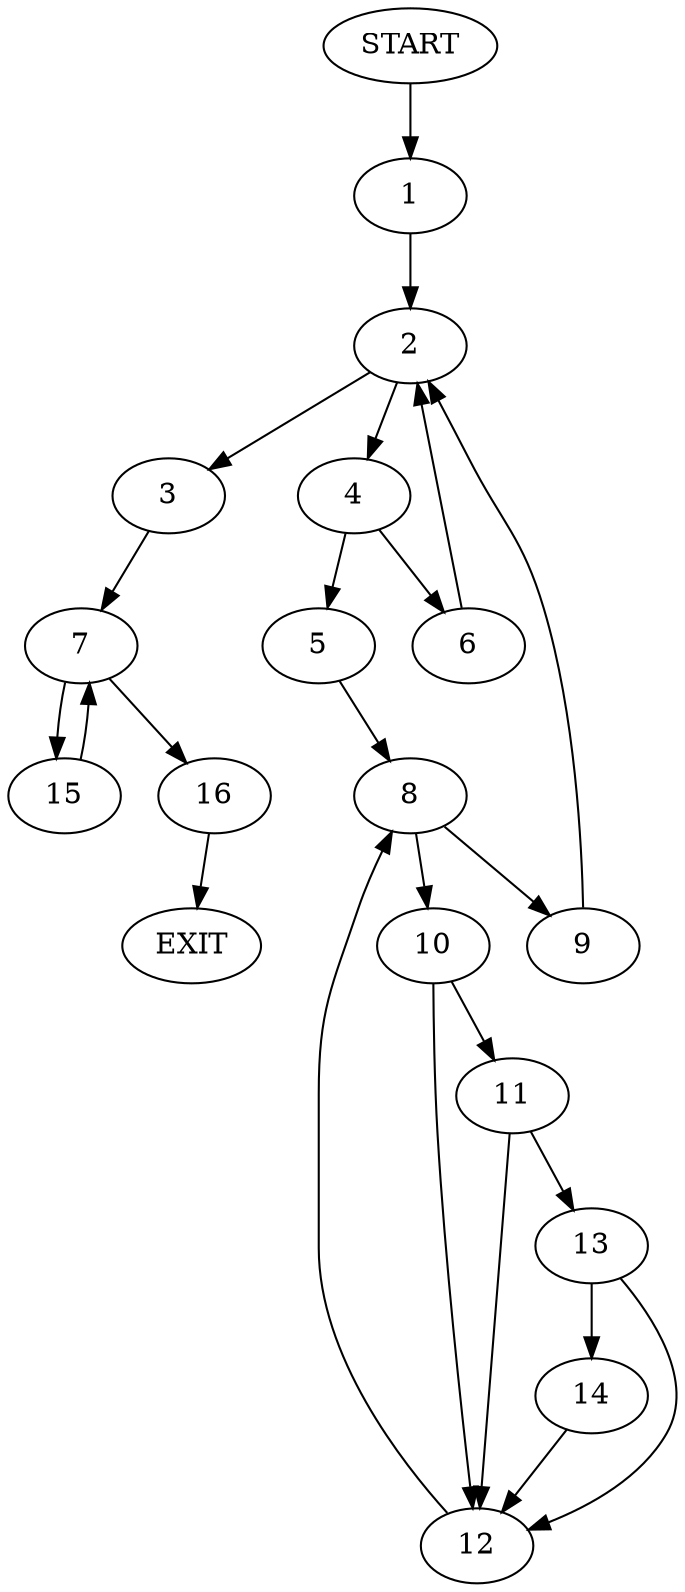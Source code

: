 digraph {
0 [label="START"]
17 [label="EXIT"]
0 -> 1
1 -> 2
2 -> 3
2 -> 4
4 -> 5
4 -> 6
3 -> 7
5 -> 8
6 -> 2
8 -> 9
8 -> 10
10 -> 11
10 -> 12
9 -> 2
11 -> 12
11 -> 13
12 -> 8
13 -> 12
13 -> 14
14 -> 12
7 -> 15
7 -> 16
16 -> 17
15 -> 7
}

